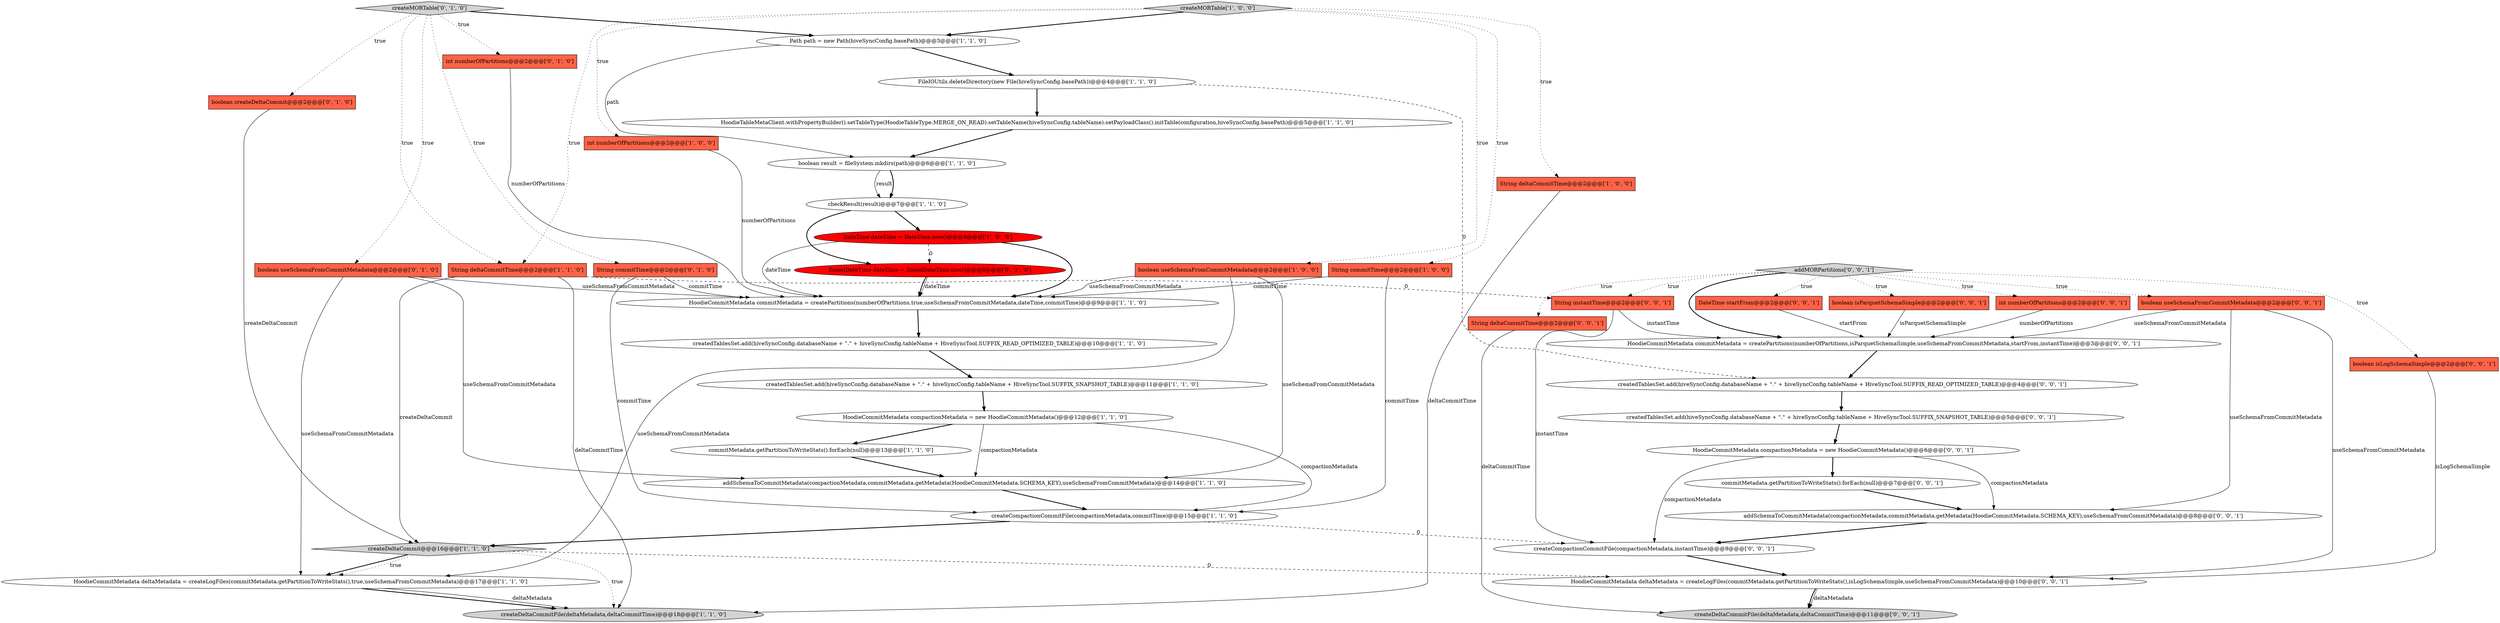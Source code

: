 digraph {
31 [style = filled, label = "DateTime startFrom@@@2@@@['0', '0', '1']", fillcolor = tomato, shape = box image = "AAA0AAABBB3BBB"];
5 [style = filled, label = "createDeltaCommit@@@16@@@['1', '1', '0']", fillcolor = lightgray, shape = diamond image = "AAA0AAABBB1BBB"];
30 [style = filled, label = "String deltaCommitTime@@@2@@@['0', '0', '1']", fillcolor = tomato, shape = box image = "AAA0AAABBB3BBB"];
35 [style = filled, label = "boolean useSchemaFromCommitMetadata@@@2@@@['0', '0', '1']", fillcolor = tomato, shape = box image = "AAA0AAABBB3BBB"];
43 [style = filled, label = "String instantTime@@@2@@@['0', '0', '1']", fillcolor = tomato, shape = box image = "AAA0AAABBB3BBB"];
36 [style = filled, label = "HoodieCommitMetadata deltaMetadata = createLogFiles(commitMetadata.getPartitionToWriteStats(),isLogSchemaSimple,useSchemaFromCommitMetadata)@@@10@@@['0', '0', '1']", fillcolor = white, shape = ellipse image = "AAA0AAABBB3BBB"];
2 [style = filled, label = "FileIOUtils.deleteDirectory(new File(hiveSyncConfig.basePath))@@@4@@@['1', '1', '0']", fillcolor = white, shape = ellipse image = "AAA0AAABBB1BBB"];
28 [style = filled, label = "createDeltaCommitFile(deltaMetadata,deltaCommitTime)@@@11@@@['0', '0', '1']", fillcolor = lightgray, shape = ellipse image = "AAA0AAABBB3BBB"];
13 [style = filled, label = "String deltaCommitTime@@@2@@@['1', '1', '0']", fillcolor = tomato, shape = box image = "AAA0AAABBB1BBB"];
33 [style = filled, label = "addSchemaToCommitMetadata(compactionMetadata,commitMetadata.getMetadata(HoodieCommitMetadata.SCHEMA_KEY),useSchemaFromCommitMetadata)@@@8@@@['0', '0', '1']", fillcolor = white, shape = ellipse image = "AAA0AAABBB3BBB"];
26 [style = filled, label = "int numberOfPartitions@@@2@@@['0', '1', '0']", fillcolor = tomato, shape = box image = "AAA0AAABBB2BBB"];
21 [style = filled, label = "createDeltaCommitFile(deltaMetadata,deltaCommitTime)@@@18@@@['1', '1', '0']", fillcolor = lightgray, shape = ellipse image = "AAA0AAABBB1BBB"];
40 [style = filled, label = "commitMetadata.getPartitionToWriteStats().forEach(null)@@@7@@@['0', '0', '1']", fillcolor = white, shape = ellipse image = "AAA0AAABBB3BBB"];
24 [style = filled, label = "ZonedDateTime dateTime = ZonedDateTime.now()@@@8@@@['0', '1', '0']", fillcolor = red, shape = ellipse image = "AAA1AAABBB2BBB"];
9 [style = filled, label = "HoodieCommitMetadata commitMetadata = createPartitions(numberOfPartitions,true,useSchemaFromCommitMetadata,dateTime,commitTime)@@@9@@@['1', '1', '0']", fillcolor = white, shape = ellipse image = "AAA0AAABBB1BBB"];
4 [style = filled, label = "int numberOfPartitions@@@2@@@['1', '0', '0']", fillcolor = tomato, shape = box image = "AAA0AAABBB1BBB"];
37 [style = filled, label = "boolean isParquetSchemaSimple@@@2@@@['0', '0', '1']", fillcolor = tomato, shape = box image = "AAA0AAABBB3BBB"];
6 [style = filled, label = "boolean useSchemaFromCommitMetadata@@@2@@@['1', '0', '0']", fillcolor = tomato, shape = box image = "AAA0AAABBB1BBB"];
0 [style = filled, label = "DateTime dateTime = DateTime.now()@@@8@@@['1', '0', '0']", fillcolor = red, shape = ellipse image = "AAA1AAABBB1BBB"];
34 [style = filled, label = "createdTablesSet.add(hiveSyncConfig.databaseName + \".\" + hiveSyncConfig.tableName + HiveSyncTool.SUFFIX_SNAPSHOT_TABLE)@@@5@@@['0', '0', '1']", fillcolor = white, shape = ellipse image = "AAA0AAABBB3BBB"];
11 [style = filled, label = "addSchemaToCommitMetadata(compactionMetadata,commitMetadata.getMetadata(HoodieCommitMetadata.SCHEMA_KEY),useSchemaFromCommitMetadata)@@@14@@@['1', '1', '0']", fillcolor = white, shape = ellipse image = "AAA0AAABBB1BBB"];
25 [style = filled, label = "boolean createDeltaCommit@@@2@@@['0', '1', '0']", fillcolor = tomato, shape = box image = "AAA0AAABBB2BBB"];
29 [style = filled, label = "int numberOfPartitions@@@2@@@['0', '0', '1']", fillcolor = tomato, shape = box image = "AAA0AAABBB3BBB"];
14 [style = filled, label = "createCompactionCommitFile(compactionMetadata,commitTime)@@@15@@@['1', '1', '0']", fillcolor = white, shape = ellipse image = "AAA0AAABBB1BBB"];
17 [style = filled, label = "HoodieTableMetaClient.withPropertyBuilder().setTableType(HoodieTableType.MERGE_ON_READ).setTableName(hiveSyncConfig.tableName).setPayloadClass().initTable(configuration,hiveSyncConfig.basePath)@@@5@@@['1', '1', '0']", fillcolor = white, shape = ellipse image = "AAA0AAABBB1BBB"];
19 [style = filled, label = "HoodieCommitMetadata compactionMetadata = new HoodieCommitMetadata()@@@12@@@['1', '1', '0']", fillcolor = white, shape = ellipse image = "AAA0AAABBB1BBB"];
39 [style = filled, label = "HoodieCommitMetadata compactionMetadata = new HoodieCommitMetadata()@@@6@@@['0', '0', '1']", fillcolor = white, shape = ellipse image = "AAA0AAABBB3BBB"];
15 [style = filled, label = "HoodieCommitMetadata deltaMetadata = createLogFiles(commitMetadata.getPartitionToWriteStats(),true,useSchemaFromCommitMetadata)@@@17@@@['1', '1', '0']", fillcolor = white, shape = ellipse image = "AAA0AAABBB1BBB"];
22 [style = filled, label = "String commitTime@@@2@@@['0', '1', '0']", fillcolor = tomato, shape = box image = "AAA0AAABBB2BBB"];
41 [style = filled, label = "createCompactionCommitFile(compactionMetadata,instantTime)@@@9@@@['0', '0', '1']", fillcolor = white, shape = ellipse image = "AAA0AAABBB3BBB"];
16 [style = filled, label = "createMORTable['1', '0', '0']", fillcolor = lightgray, shape = diamond image = "AAA0AAABBB1BBB"];
12 [style = filled, label = "String commitTime@@@2@@@['1', '0', '0']", fillcolor = tomato, shape = box image = "AAA0AAABBB1BBB"];
32 [style = filled, label = "HoodieCommitMetadata commitMetadata = createPartitions(numberOfPartitions,isParquetSchemaSimple,useSchemaFromCommitMetadata,startFrom,instantTime)@@@3@@@['0', '0', '1']", fillcolor = white, shape = ellipse image = "AAA0AAABBB3BBB"];
42 [style = filled, label = "addMORPartitions['0', '0', '1']", fillcolor = lightgray, shape = diamond image = "AAA0AAABBB3BBB"];
44 [style = filled, label = "createdTablesSet.add(hiveSyncConfig.databaseName + \".\" + hiveSyncConfig.tableName + HiveSyncTool.SUFFIX_READ_OPTIMIZED_TABLE)@@@4@@@['0', '0', '1']", fillcolor = white, shape = ellipse image = "AAA0AAABBB3BBB"];
7 [style = filled, label = "checkResult(result)@@@7@@@['1', '1', '0']", fillcolor = white, shape = ellipse image = "AAA0AAABBB1BBB"];
1 [style = filled, label = "String deltaCommitTime@@@2@@@['1', '0', '0']", fillcolor = tomato, shape = box image = "AAA0AAABBB1BBB"];
23 [style = filled, label = "boolean useSchemaFromCommitMetadata@@@2@@@['0', '1', '0']", fillcolor = tomato, shape = box image = "AAA0AAABBB2BBB"];
3 [style = filled, label = "Path path = new Path(hiveSyncConfig.basePath)@@@3@@@['1', '1', '0']", fillcolor = white, shape = ellipse image = "AAA0AAABBB1BBB"];
27 [style = filled, label = "createMORTable['0', '1', '0']", fillcolor = lightgray, shape = diamond image = "AAA0AAABBB2BBB"];
8 [style = filled, label = "createdTablesSet.add(hiveSyncConfig.databaseName + \".\" + hiveSyncConfig.tableName + HiveSyncTool.SUFFIX_READ_OPTIMIZED_TABLE)@@@10@@@['1', '1', '0']", fillcolor = white, shape = ellipse image = "AAA0AAABBB1BBB"];
18 [style = filled, label = "createdTablesSet.add(hiveSyncConfig.databaseName + \".\" + hiveSyncConfig.tableName + HiveSyncTool.SUFFIX_SNAPSHOT_TABLE)@@@11@@@['1', '1', '0']", fillcolor = white, shape = ellipse image = "AAA0AAABBB1BBB"];
10 [style = filled, label = "commitMetadata.getPartitionToWriteStats().forEach(null)@@@13@@@['1', '1', '0']", fillcolor = white, shape = ellipse image = "AAA0AAABBB1BBB"];
20 [style = filled, label = "boolean result = fileSystem.mkdirs(path)@@@6@@@['1', '1', '0']", fillcolor = white, shape = ellipse image = "AAA0AAABBB1BBB"];
38 [style = filled, label = "boolean isLogSchemaSimple@@@2@@@['0', '0', '1']", fillcolor = tomato, shape = box image = "AAA0AAABBB3BBB"];
6->9 [style = solid, label="useSchemaFromCommitMetadata"];
16->13 [style = dotted, label="true"];
11->14 [style = bold, label=""];
15->21 [style = bold, label=""];
36->28 [style = bold, label=""];
5->15 [style = bold, label=""];
27->23 [style = dotted, label="true"];
39->41 [style = solid, label="compactionMetadata"];
13->5 [style = solid, label="createDeltaCommit"];
20->7 [style = solid, label="result"];
38->36 [style = solid, label="isLogSchemaSimple"];
23->9 [style = solid, label="useSchemaFromCommitMetadata"];
42->38 [style = dotted, label="true"];
24->9 [style = solid, label="dateTime"];
4->9 [style = solid, label="numberOfPartitions"];
17->20 [style = bold, label=""];
10->11 [style = bold, label=""];
0->9 [style = solid, label="dateTime"];
16->3 [style = bold, label=""];
27->22 [style = dotted, label="true"];
27->25 [style = dotted, label="true"];
8->18 [style = bold, label=""];
18->19 [style = bold, label=""];
33->41 [style = bold, label=""];
7->0 [style = bold, label=""];
9->8 [style = bold, label=""];
16->4 [style = dotted, label="true"];
37->32 [style = solid, label="isParquetSchemaSimple"];
7->24 [style = bold, label=""];
3->2 [style = bold, label=""];
16->1 [style = dotted, label="true"];
42->43 [style = dotted, label="true"];
44->34 [style = bold, label=""];
42->32 [style = bold, label=""];
12->9 [style = solid, label="commitTime"];
3->20 [style = solid, label="path"];
42->30 [style = dotted, label="true"];
30->28 [style = solid, label="deltaCommitTime"];
43->41 [style = solid, label="instantTime"];
20->7 [style = bold, label=""];
2->17 [style = bold, label=""];
13->43 [style = dashed, label="0"];
43->32 [style = solid, label="instantTime"];
23->15 [style = solid, label="useSchemaFromCommitMetadata"];
31->32 [style = solid, label="startFrom"];
19->10 [style = bold, label=""];
27->13 [style = dotted, label="true"];
25->5 [style = solid, label="createDeltaCommit"];
5->15 [style = dotted, label="true"];
13->21 [style = solid, label="deltaCommitTime"];
6->11 [style = solid, label="useSchemaFromCommitMetadata"];
19->11 [style = solid, label="compactionMetadata"];
40->33 [style = bold, label=""];
1->21 [style = solid, label="deltaCommitTime"];
41->36 [style = bold, label=""];
12->14 [style = solid, label="commitTime"];
39->40 [style = bold, label=""];
34->39 [style = bold, label=""];
32->44 [style = bold, label=""];
5->21 [style = dotted, label="true"];
29->32 [style = solid, label="numberOfPartitions"];
2->44 [style = dashed, label="0"];
42->29 [style = dotted, label="true"];
6->15 [style = solid, label="useSchemaFromCommitMetadata"];
24->9 [style = bold, label=""];
14->41 [style = dashed, label="0"];
14->5 [style = bold, label=""];
35->36 [style = solid, label="useSchemaFromCommitMetadata"];
0->9 [style = bold, label=""];
39->33 [style = solid, label="compactionMetadata"];
16->12 [style = dotted, label="true"];
27->26 [style = dotted, label="true"];
27->3 [style = bold, label=""];
35->33 [style = solid, label="useSchemaFromCommitMetadata"];
42->31 [style = dotted, label="true"];
15->21 [style = solid, label="deltaMetadata"];
5->36 [style = dashed, label="0"];
22->14 [style = solid, label="commitTime"];
35->32 [style = solid, label="useSchemaFromCommitMetadata"];
22->9 [style = solid, label="commitTime"];
36->28 [style = solid, label="deltaMetadata"];
19->14 [style = solid, label="compactionMetadata"];
23->11 [style = solid, label="useSchemaFromCommitMetadata"];
0->24 [style = dashed, label="0"];
42->35 [style = dotted, label="true"];
26->9 [style = solid, label="numberOfPartitions"];
42->37 [style = dotted, label="true"];
16->6 [style = dotted, label="true"];
}
